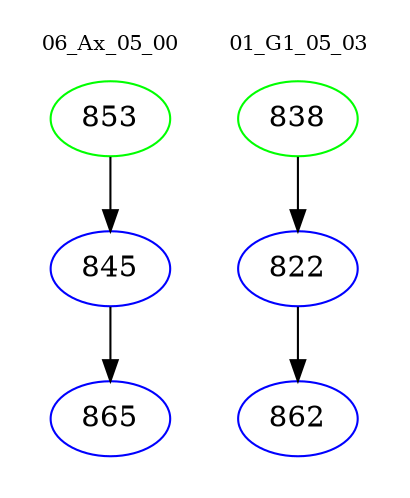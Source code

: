 digraph{
subgraph cluster_0 {
color = white
label = "06_Ax_05_00";
fontsize=10;
T0_853 [label="853", color="green"]
T0_853 -> T0_845 [color="black"]
T0_845 [label="845", color="blue"]
T0_845 -> T0_865 [color="black"]
T0_865 [label="865", color="blue"]
}
subgraph cluster_1 {
color = white
label = "01_G1_05_03";
fontsize=10;
T1_838 [label="838", color="green"]
T1_838 -> T1_822 [color="black"]
T1_822 [label="822", color="blue"]
T1_822 -> T1_862 [color="black"]
T1_862 [label="862", color="blue"]
}
}
